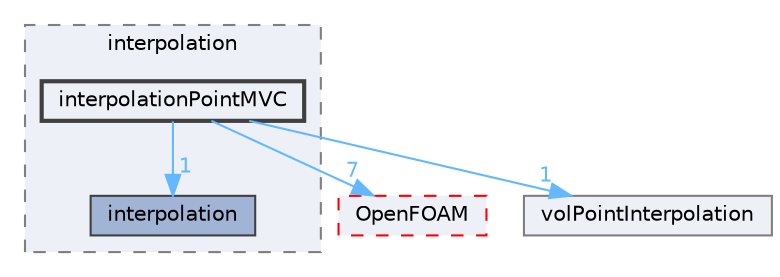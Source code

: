 digraph "src/finiteVolume/interpolation/interpolation/interpolationPointMVC"
{
 // LATEX_PDF_SIZE
  bgcolor="transparent";
  edge [fontname=Helvetica,fontsize=10,labelfontname=Helvetica,labelfontsize=10];
  node [fontname=Helvetica,fontsize=10,shape=box,height=0.2,width=0.4];
  compound=true
  subgraph clusterdir_c993260712d995df6dda7964041544db {
    graph [ bgcolor="#edf0f7", pencolor="grey50", label="interpolation", fontname=Helvetica,fontsize=10 style="filled,dashed", URL="dir_c993260712d995df6dda7964041544db.html",tooltip=""]
  dir_2b92f387cff56e995f4a12450fdbcf41 [label="interpolation", fillcolor="#a2b4d6", color="grey25", style="filled", URL="dir_2b92f387cff56e995f4a12450fdbcf41.html",tooltip=""];
  dir_59a3ebb0508c5af69726c155bef2374c [label="interpolationPointMVC", fillcolor="#edf0f7", color="grey25", style="filled,bold", URL="dir_59a3ebb0508c5af69726c155bef2374c.html",tooltip=""];
  }
  dir_c5473ff19b20e6ec4dfe5c310b3778a8 [label="OpenFOAM", fillcolor="#edf0f7", color="red", style="filled,dashed", URL="dir_c5473ff19b20e6ec4dfe5c310b3778a8.html",tooltip=""];
  dir_dd9fc39a8f9a2ae23f0e64eaf0f03929 [label="volPointInterpolation", fillcolor="#edf0f7", color="grey50", style="filled", URL="dir_dd9fc39a8f9a2ae23f0e64eaf0f03929.html",tooltip=""];
  dir_59a3ebb0508c5af69726c155bef2374c->dir_2b92f387cff56e995f4a12450fdbcf41 [headlabel="1", labeldistance=1.5 headhref="dir_001936_001925.html" href="dir_001936_001925.html" color="steelblue1" fontcolor="steelblue1"];
  dir_59a3ebb0508c5af69726c155bef2374c->dir_c5473ff19b20e6ec4dfe5c310b3778a8 [headlabel="7", labeldistance=1.5 headhref="dir_001936_002695.html" href="dir_001936_002695.html" color="steelblue1" fontcolor="steelblue1"];
  dir_59a3ebb0508c5af69726c155bef2374c->dir_dd9fc39a8f9a2ae23f0e64eaf0f03929 [headlabel="1", labeldistance=1.5 headhref="dir_001936_004300.html" href="dir_001936_004300.html" color="steelblue1" fontcolor="steelblue1"];
}
